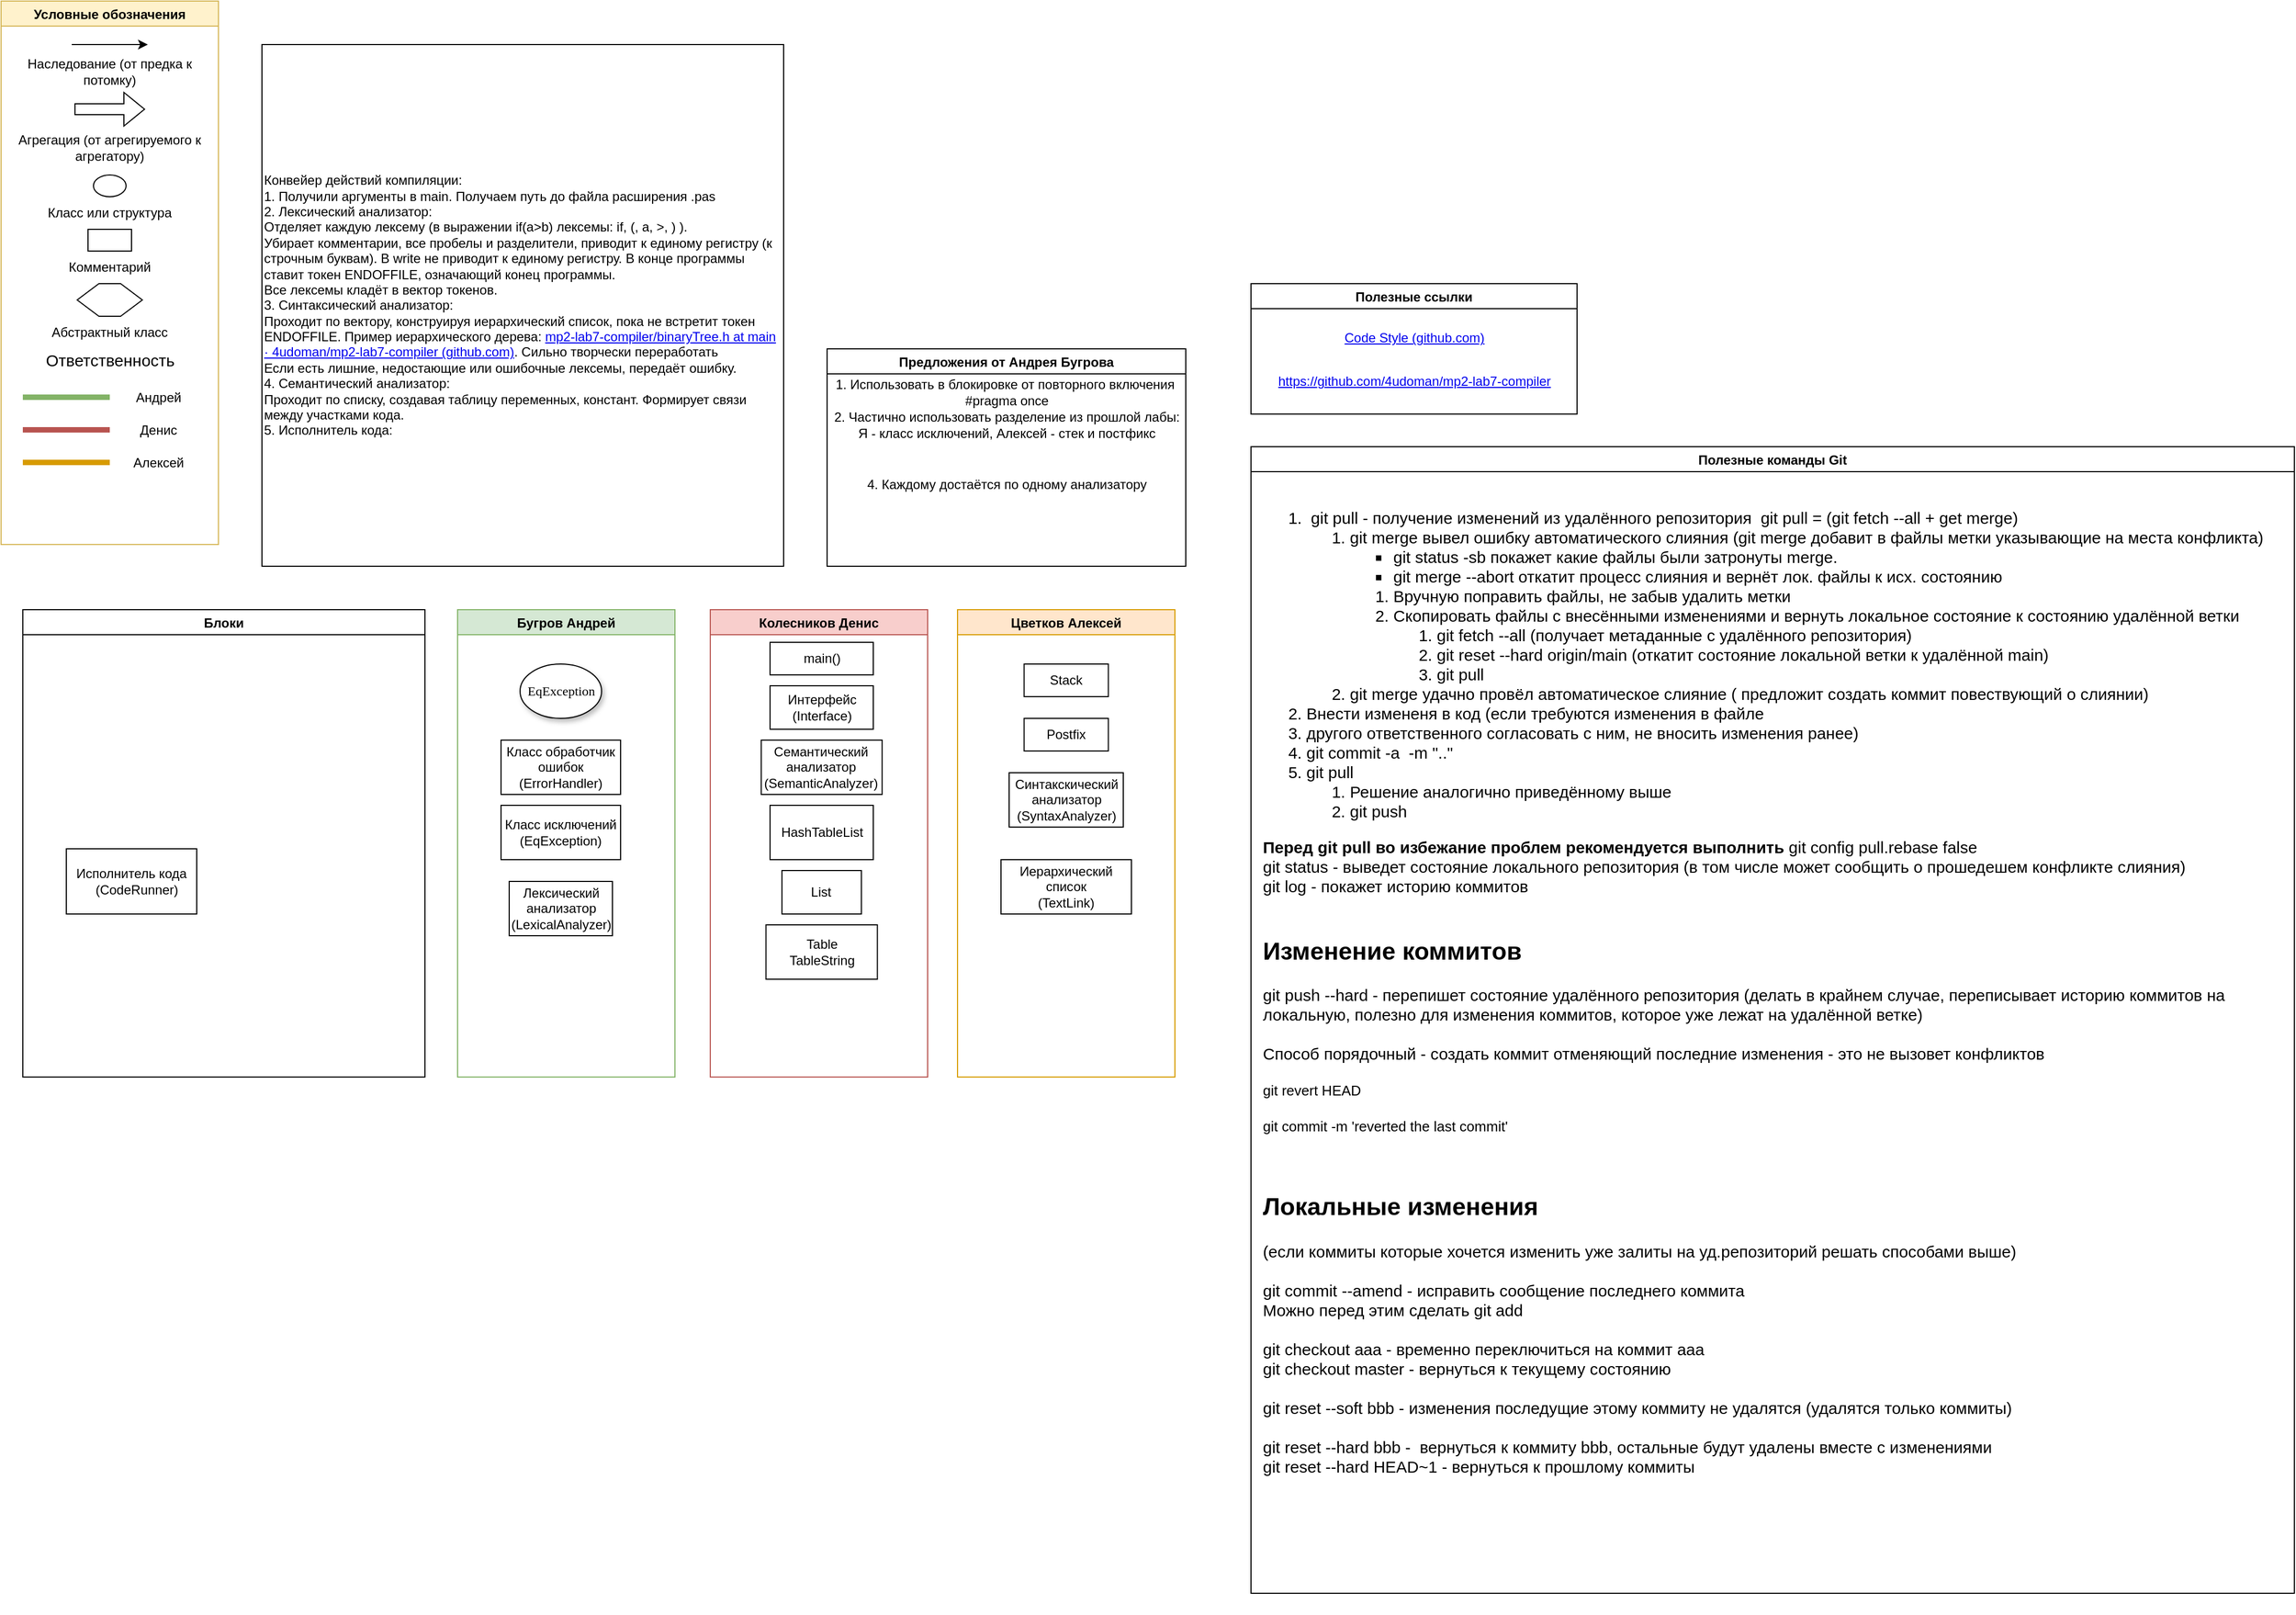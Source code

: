 <mxfile version="18.0.1" type="github">
  <diagram name="Page-1" id="42789a77-a242-8287-6e28-9cd8cfd52e62">
    <mxGraphModel dx="1038" dy="579" grid="1" gridSize="10" guides="1" tooltips="1" connect="1" arrows="1" fold="1" page="1" pageScale="1" pageWidth="1920" pageHeight="1200" background="none" math="0" shadow="0">
      <root>
        <mxCell id="0" />
        <mxCell id="1" parent="0" />
        <mxCell id="iuW7hz9HEa-le5su57v6-1" value="Условные обозначения" style="swimlane;fillColor=#fff2cc;strokeColor=#d6b656;" parent="1" vertex="1">
          <mxGeometry width="200" height="500" as="geometry" />
        </mxCell>
        <mxCell id="iuW7hz9HEa-le5su57v6-2" value="" style="endArrow=classic;html=1;rounded=0;" parent="iuW7hz9HEa-le5su57v6-1" edge="1">
          <mxGeometry width="50" height="50" relative="1" as="geometry">
            <mxPoint x="65" y="40" as="sourcePoint" />
            <mxPoint x="135" y="40" as="targetPoint" />
          </mxGeometry>
        </mxCell>
        <mxCell id="iuW7hz9HEa-le5su57v6-3" value="Наследование (от предка к потомку)" style="text;html=1;strokeColor=none;fillColor=none;align=center;verticalAlign=middle;whiteSpace=wrap;rounded=0;" parent="iuW7hz9HEa-le5su57v6-1" vertex="1">
          <mxGeometry y="50" width="200" height="30" as="geometry" />
        </mxCell>
        <mxCell id="iuW7hz9HEa-le5su57v6-4" value="" style="shape=flexArrow;endArrow=classic;html=1;rounded=0;" parent="iuW7hz9HEa-le5su57v6-1" edge="1">
          <mxGeometry width="50" height="50" relative="1" as="geometry">
            <mxPoint x="67.5" y="99.5" as="sourcePoint" />
            <mxPoint x="132.5" y="99.5" as="targetPoint" />
          </mxGeometry>
        </mxCell>
        <mxCell id="iuW7hz9HEa-le5su57v6-5" value="Агрегация (от агрегируемого к агрегатору)" style="text;html=1;strokeColor=none;fillColor=none;align=center;verticalAlign=middle;whiteSpace=wrap;rounded=0;" parent="iuW7hz9HEa-le5su57v6-1" vertex="1">
          <mxGeometry y="120" width="200" height="30" as="geometry" />
        </mxCell>
        <mxCell id="iuW7hz9HEa-le5su57v6-6" value="" style="ellipse;whiteSpace=wrap;html=1;" parent="iuW7hz9HEa-le5su57v6-1" vertex="1">
          <mxGeometry x="85" y="160" width="30" height="20" as="geometry" />
        </mxCell>
        <mxCell id="iuW7hz9HEa-le5su57v6-7" value="Класс или структура" style="text;html=1;strokeColor=none;fillColor=none;align=center;verticalAlign=middle;whiteSpace=wrap;rounded=0;" parent="iuW7hz9HEa-le5su57v6-1" vertex="1">
          <mxGeometry x="40" y="180" width="120" height="30" as="geometry" />
        </mxCell>
        <mxCell id="iuW7hz9HEa-le5su57v6-10" value="" style="rounded=0;whiteSpace=wrap;html=1;" parent="iuW7hz9HEa-le5su57v6-1" vertex="1">
          <mxGeometry x="80" y="210" width="40" height="20" as="geometry" />
        </mxCell>
        <mxCell id="iuW7hz9HEa-le5su57v6-11" value="Комментарий" style="text;html=1;strokeColor=none;fillColor=none;align=center;verticalAlign=middle;whiteSpace=wrap;rounded=0;" parent="iuW7hz9HEa-le5su57v6-1" vertex="1">
          <mxGeometry x="70" y="230" width="60" height="30" as="geometry" />
        </mxCell>
        <mxCell id="iuW7hz9HEa-le5su57v6-13" value="" style="shape=hexagon;perimeter=hexagonPerimeter2;whiteSpace=wrap;html=1;fixedSize=1;" parent="iuW7hz9HEa-le5su57v6-1" vertex="1">
          <mxGeometry x="70" y="260" width="60" height="30" as="geometry" />
        </mxCell>
        <mxCell id="iuW7hz9HEa-le5su57v6-14" value="Абстрактный класс" style="text;html=1;strokeColor=none;fillColor=none;align=center;verticalAlign=middle;whiteSpace=wrap;rounded=0;" parent="iuW7hz9HEa-le5su57v6-1" vertex="1">
          <mxGeometry x="45" y="290" width="110" height="30" as="geometry" />
        </mxCell>
        <mxCell id="-pM-HTgVDpuhf9tNbvXT-4" value="" style="endArrow=none;html=1;rounded=0;fillColor=#d5e8d4;strokeColor=#82b366;strokeWidth=5;" parent="iuW7hz9HEa-le5su57v6-1" edge="1">
          <mxGeometry width="50" height="50" relative="1" as="geometry">
            <mxPoint x="20" y="364.5" as="sourcePoint" />
            <mxPoint x="100" y="364.5" as="targetPoint" />
          </mxGeometry>
        </mxCell>
        <mxCell id="-pM-HTgVDpuhf9tNbvXT-5" value="Ответственность" style="text;html=1;resizable=0;autosize=1;align=center;verticalAlign=middle;points=[];fillColor=none;strokeColor=none;rounded=0;fontSize=15;" parent="iuW7hz9HEa-le5su57v6-1" vertex="1">
          <mxGeometry x="35" y="320" width="130" height="20" as="geometry" />
        </mxCell>
        <mxCell id="-pM-HTgVDpuhf9tNbvXT-6" value="" style="endArrow=none;html=1;rounded=0;fillColor=#f8cecc;strokeColor=#b85450;strokeWidth=5;" parent="iuW7hz9HEa-le5su57v6-1" edge="1">
          <mxGeometry width="50" height="50" relative="1" as="geometry">
            <mxPoint x="20" y="394.5" as="sourcePoint" />
            <mxPoint x="100" y="394.5" as="targetPoint" />
          </mxGeometry>
        </mxCell>
        <mxCell id="-pM-HTgVDpuhf9tNbvXT-7" value="" style="endArrow=none;html=1;rounded=0;fillColor=#ffe6cc;strokeColor=#d79b00;strokeWidth=5;" parent="iuW7hz9HEa-le5su57v6-1" edge="1">
          <mxGeometry width="50" height="50" relative="1" as="geometry">
            <mxPoint x="20" y="424.5" as="sourcePoint" />
            <mxPoint x="100" y="424.5" as="targetPoint" />
          </mxGeometry>
        </mxCell>
        <mxCell id="-pM-HTgVDpuhf9tNbvXT-8" value="Андрей" style="text;html=1;strokeColor=none;fillColor=none;align=center;verticalAlign=middle;whiteSpace=wrap;rounded=0;" parent="iuW7hz9HEa-le5su57v6-1" vertex="1">
          <mxGeometry x="115" y="350" width="60" height="30" as="geometry" />
        </mxCell>
        <mxCell id="-pM-HTgVDpuhf9tNbvXT-9" value="Денис" style="text;html=1;strokeColor=none;fillColor=none;align=center;verticalAlign=middle;whiteSpace=wrap;rounded=0;" parent="iuW7hz9HEa-le5su57v6-1" vertex="1">
          <mxGeometry x="115" y="380" width="60" height="30" as="geometry" />
        </mxCell>
        <mxCell id="-pM-HTgVDpuhf9tNbvXT-10" value="Алексей" style="text;html=1;strokeColor=none;fillColor=none;align=center;verticalAlign=middle;whiteSpace=wrap;rounded=0;" parent="iuW7hz9HEa-le5su57v6-1" vertex="1">
          <mxGeometry x="115" y="410" width="60" height="30" as="geometry" />
        </mxCell>
        <mxCell id="lb1J8IbFt9z_0kmrgKfr-1" value="Полезные ссылки" style="swimlane;" parent="1" vertex="1">
          <mxGeometry x="1150" y="260" width="300" height="120" as="geometry" />
        </mxCell>
        <mxCell id="lb1J8IbFt9z_0kmrgKfr-4" value="&lt;a href=&quot;https://gist.github.com/ParkerProbe/62390cf65179a78cba430d15e39f2079&quot;&gt;Code Style (github.com)&lt;/a&gt;" style="text;html=1;align=center;verticalAlign=middle;resizable=0;points=[];autosize=1;strokeColor=none;fillColor=none;" parent="lb1J8IbFt9z_0kmrgKfr-1" vertex="1">
          <mxGeometry x="80" y="40" width="140" height="20" as="geometry" />
        </mxCell>
        <mxCell id="lb1J8IbFt9z_0kmrgKfr-5" value="&lt;a href=&quot;https://github.com/4udoman/mp2-lab7-compiler&quot;&gt;https://github.com/4udoman/mp2-lab7-compiler&lt;/a&gt;" style="text;html=1;align=center;verticalAlign=middle;resizable=0;points=[];autosize=1;strokeColor=none;fillColor=none;" parent="lb1J8IbFt9z_0kmrgKfr-1" vertex="1">
          <mxGeometry x="15" y="80" width="270" height="20" as="geometry" />
        </mxCell>
        <mxCell id="lb1J8IbFt9z_0kmrgKfr-31" value="Бугров Андрей" style="swimlane;fillColor=#d5e8d4;strokeColor=#82b366;" parent="1" vertex="1">
          <mxGeometry x="420" y="560" width="200" height="430" as="geometry" />
        </mxCell>
        <mxCell id="JJ14aypj55oh6TthJV8W-1" value="Класс исключений&lt;br&gt;(EqException)" style="rounded=0;whiteSpace=wrap;html=1;" parent="lb1J8IbFt9z_0kmrgKfr-31" vertex="1">
          <mxGeometry x="40" y="180" width="110" height="50" as="geometry" />
        </mxCell>
        <mxCell id="lb1J8IbFt9z_0kmrgKfr-75" value="Класс обработчик ошибок&lt;br&gt;(ErrorHandler)" style="rounded=0;whiteSpace=wrap;html=1;" parent="lb1J8IbFt9z_0kmrgKfr-31" vertex="1">
          <mxGeometry x="40" y="120" width="110" height="50" as="geometry" />
        </mxCell>
        <mxCell id="JJ14aypj55oh6TthJV8W-10" value="Лексический анализатор&lt;br&gt;(LexicalAnalyzer)" style="rounded=0;whiteSpace=wrap;html=1;" parent="lb1J8IbFt9z_0kmrgKfr-31" vertex="1">
          <mxGeometry x="47.5" y="250" width="95" height="50" as="geometry" />
        </mxCell>
        <mxCell id="qFc7p6ZR1PxSnkgHKNbJ-2" value="EqException" style="ellipse;whiteSpace=wrap;html=1;rounded=0;shadow=1;comic=0;labelBackgroundColor=none;strokeWidth=1;fontFamily=Verdana;fontSize=12;align=center;" parent="lb1J8IbFt9z_0kmrgKfr-31" vertex="1">
          <mxGeometry x="57.5" y="50" width="75" height="50" as="geometry" />
        </mxCell>
        <mxCell id="lb1J8IbFt9z_0kmrgKfr-49" value="Колесников Денис" style="swimlane;fillColor=#f8cecc;strokeColor=#b85450;" parent="1" vertex="1">
          <mxGeometry x="652.5" y="560" width="200" height="430" as="geometry" />
        </mxCell>
        <mxCell id="JJ14aypj55oh6TthJV8W-5" value="main()" style="rounded=0;whiteSpace=wrap;html=1;" parent="lb1J8IbFt9z_0kmrgKfr-49" vertex="1">
          <mxGeometry x="55" y="30" width="95" height="30" as="geometry" />
        </mxCell>
        <mxCell id="JJ14aypj55oh6TthJV8W-6" value="Интерфейс&lt;br&gt;(Interface)" style="rounded=0;whiteSpace=wrap;html=1;" parent="lb1J8IbFt9z_0kmrgKfr-49" vertex="1">
          <mxGeometry x="55.01" y="70" width="95" height="40" as="geometry" />
        </mxCell>
        <mxCell id="JJ14aypj55oh6TthJV8W-7" value="Семантический&lt;br&gt;анализатор&lt;br&gt;(SemanticAnalyzer)" style="rounded=0;whiteSpace=wrap;html=1;" parent="lb1J8IbFt9z_0kmrgKfr-49" vertex="1">
          <mxGeometry x="46.88" y="120" width="111.25" height="50" as="geometry" />
        </mxCell>
        <mxCell id="JJ14aypj55oh6TthJV8W-8" value="HashTableList&lt;br&gt;" style="rounded=0;whiteSpace=wrap;html=1;" parent="lb1J8IbFt9z_0kmrgKfr-49" vertex="1">
          <mxGeometry x="55.01" y="180" width="95" height="50" as="geometry" />
        </mxCell>
        <mxCell id="JJ14aypj55oh6TthJV8W-9" value="&lt;div&gt;Table&lt;/div&gt;&lt;div&gt;TableString&lt;br&gt;&lt;/div&gt;" style="rounded=0;whiteSpace=wrap;html=1;" parent="lb1J8IbFt9z_0kmrgKfr-49" vertex="1">
          <mxGeometry x="51.25" y="290" width="102.5" height="50" as="geometry" />
        </mxCell>
        <mxCell id="JJ14aypj55oh6TthJV8W-15" value="List" style="rounded=0;whiteSpace=wrap;html=1;" parent="lb1J8IbFt9z_0kmrgKfr-49" vertex="1">
          <mxGeometry x="65.95" y="240" width="73.12" height="40" as="geometry" />
        </mxCell>
        <mxCell id="lb1J8IbFt9z_0kmrgKfr-50" value="Цветков Алексей" style="swimlane;fillColor=#ffe6cc;strokeColor=#d79b00;" parent="1" vertex="1">
          <mxGeometry x="880" y="560" width="200" height="430" as="geometry" />
        </mxCell>
        <mxCell id="JJ14aypj55oh6TthJV8W-13" value="Stack" style="rounded=0;whiteSpace=wrap;html=1;" parent="lb1J8IbFt9z_0kmrgKfr-50" vertex="1">
          <mxGeometry x="61.25" y="50" width="77.5" height="30" as="geometry" />
        </mxCell>
        <mxCell id="JJ14aypj55oh6TthJV8W-14" value="Postfix" style="rounded=0;whiteSpace=wrap;html=1;" parent="lb1J8IbFt9z_0kmrgKfr-50" vertex="1">
          <mxGeometry x="61.25" y="100" width="77.5" height="30" as="geometry" />
        </mxCell>
        <mxCell id="0fknKg0I96SZaBarsdJD-2" value="Синтакскический&lt;br&gt;анализатор&lt;br&gt;(SyntaxAnalyzer)" style="rounded=0;whiteSpace=wrap;html=1;" parent="lb1J8IbFt9z_0kmrgKfr-50" vertex="1">
          <mxGeometry x="47.5" y="150" width="105" height="50" as="geometry" />
        </mxCell>
        <mxCell id="0fknKg0I96SZaBarsdJD-5" value="Иерархический&lt;br&gt;список&lt;br&gt;(TextLink)" style="rounded=0;whiteSpace=wrap;html=1;points=[[0,0,0,0,0],[0,0.23,0,0,0],[0,0.5,0,0,0],[0,0.77,0,0,0],[0,1,0,0,0],[0.25,0,0,0,0],[0.25,1,0,0,0],[0.5,0,0,0,0],[0.5,1,0,0,0],[0.75,0,0,0,0],[0.75,1,0,0,0],[1,0,0,0,0],[1,0.27,0,0,0],[1,0.5,0,0,0],[1,0.77,0,0,0],[1,1,0,0,0]];" parent="lb1J8IbFt9z_0kmrgKfr-50" vertex="1">
          <mxGeometry x="40" y="230" width="120" height="50" as="geometry" />
        </mxCell>
        <mxCell id="lb1J8IbFt9z_0kmrgKfr-58" value="Блоки" style="swimlane;" parent="1" vertex="1">
          <mxGeometry x="20" y="560" width="370" height="430" as="geometry" />
        </mxCell>
        <mxCell id="0fknKg0I96SZaBarsdJD-9" value="Исполнитель кода&lt;br&gt;&lt;div&gt;&lt;span&gt;&amp;nbsp; &amp;nbsp;(&lt;/span&gt;CodeRunner&lt;span&gt;)&lt;/span&gt;&lt;/div&gt;" style="rounded=0;whiteSpace=wrap;html=1;" parent="lb1J8IbFt9z_0kmrgKfr-58" vertex="1">
          <mxGeometry x="40" y="220" width="120" height="60" as="geometry" />
        </mxCell>
        <mxCell id="ob3So-rM5bVcGHjbNZR2-1" value="Полезные команды Git" style="swimlane;" parent="1" vertex="1">
          <mxGeometry x="1150" y="410" width="960" height="1055" as="geometry" />
        </mxCell>
        <mxCell id="ob3So-rM5bVcGHjbNZR2-3" value="&lt;span style=&quot;font-family: , &amp;#34;blinkmacsystemfont&amp;#34; , &amp;#34;roboto&amp;#34; , &amp;#34;helvetica neue&amp;#34; , &amp;#34;geneva&amp;#34; , &amp;#34;noto sans armenian&amp;#34; , &amp;#34;noto sans bengali&amp;#34; , &amp;#34;noto sans cherokee&amp;#34; , &amp;#34;noto sans devanagari&amp;#34; , &amp;#34;noto sans ethiopic&amp;#34; , &amp;#34;noto sans georgian&amp;#34; , &amp;#34;noto sans hebrew&amp;#34; , &amp;#34;noto sans kannada&amp;#34; , &amp;#34;noto sans khmer&amp;#34; , &amp;#34;noto sans lao&amp;#34; , &amp;#34;noto sans osmanya&amp;#34; , &amp;#34;noto sans tamil&amp;#34; , &amp;#34;noto sans telugu&amp;#34; , &amp;#34;noto sans thai&amp;#34; , &amp;#34;arial&amp;#34; , &amp;#34;tahoma&amp;#34; , &amp;#34;verdana&amp;#34; , sans-serif ; font-size: 13px ; text-align: left ; background-color: rgb(255 , 255 , 255)&quot;&gt;&lt;br&gt;&lt;/span&gt;" style="text;html=1;align=center;verticalAlign=middle;resizable=0;points=[];autosize=1;strokeColor=none;fillColor=none;" parent="ob3So-rM5bVcGHjbNZR2-1" vertex="1">
          <mxGeometry x="160" y="35" width="20" height="20" as="geometry" />
        </mxCell>
        <mxCell id="-pM-HTgVDpuhf9tNbvXT-16" value="&lt;ol&gt;&lt;li&gt;&lt;span&gt;&amp;nbsp;git pull - получение изменений из удалённого репозитория&amp;nbsp; git pull = (git fetch --all + get merge)&lt;/span&gt;&lt;/li&gt;&lt;ol&gt;&lt;li&gt;git merge вывел ошибку автоматического слияния (git merge добавит в файлы метки указывающие на места конфликта)&lt;/li&gt;&lt;ul&gt;&lt;li&gt;&lt;span&gt;git status -sb покажет какие файлы были затронуты merge.&amp;nbsp;&lt;/span&gt;&lt;/li&gt;&lt;li&gt;&lt;span&gt;git merge --abort откатит процесс слияния и вернёт лок. файлы к исх. состоянию&lt;/span&gt;&lt;/li&gt;&lt;/ul&gt;&lt;ol&gt;&lt;li&gt;Вручную поправить файлы, не забыв удалить метки&lt;/li&gt;&lt;li&gt;Скопировать файлы с внесёнными изменениями и вернуть локальное состояние к состоянию удалённой ветки&lt;/li&gt;&lt;ol&gt;&lt;li&gt;git fetch --all (получает метаданные с удалённого репозитория)&lt;/li&gt;&lt;li&gt;git reset --hard origin/main (откатит состояние локальной ветки к удалённой main)&lt;/li&gt;&lt;li&gt;git pull&lt;/li&gt;&lt;/ol&gt;&lt;/ol&gt;&lt;li&gt;git merge удачно провёл автоматическое слияние ( предложит создать коммит повествующий о слиянии)&lt;/li&gt;&lt;/ol&gt;&lt;li&gt;&lt;font style=&quot;font-size: 15px&quot;&gt;&lt;font style=&quot;font-size: 15px&quot;&gt;Внести измененя в код (если требуются изменения в файле &lt;/font&gt;&lt;/font&gt;&lt;/li&gt;&lt;li&gt;&lt;font style=&quot;font-size: 15px&quot;&gt;&lt;font style=&quot;font-size: 15px&quot;&gt;другого ответственного согласовать с ним, не вносить изменения ранее)&lt;/font&gt;&lt;/font&gt;&lt;/li&gt;&lt;li&gt;&lt;font style=&quot;font-size: 15px&quot;&gt;git commit -a&amp;nbsp; -m &quot;..&quot;&lt;/font&gt;&lt;/li&gt;&lt;li&gt;&lt;font style=&quot;font-size: 15px&quot;&gt;git pull&amp;nbsp;&lt;/font&gt;&lt;/li&gt;&lt;ol&gt;&lt;li&gt;&lt;font style=&quot;font-size: 15px&quot;&gt;Решение аналогично приведённому выше&lt;/font&gt;&lt;/li&gt;&lt;li&gt;git push&lt;br&gt;&lt;/li&gt;&lt;/ol&gt;&lt;/ol&gt;&lt;div&gt;&lt;b&gt;Перед git pull во избежание проблем рекомендуется выполнить&lt;/b&gt; git config pull.rebase false&lt;/div&gt;&lt;div&gt;git status - выведет состояние локального репозитория (в том числе может сообщить о прошедешем конфликте слияния)&lt;/div&gt;&lt;div&gt;git log - покажет историю коммитов&lt;/div&gt;&lt;div&gt;&lt;br&gt;&lt;/div&gt;&lt;h2&gt;Изменение коммитов&lt;/h2&gt;&lt;div&gt;git push --hard - перепишет состояние удалённого репозитория (делать в крайнем случае, переписывает историю коммитов на&lt;/div&gt;&lt;div&gt;локальную, полезно для изменения коммитов,&amp;nbsp;&lt;span&gt;которое уже ле&lt;/span&gt;&lt;span&gt;жат на удалённой ветке)&lt;/span&gt;&lt;/div&gt;&lt;div&gt;&lt;br&gt;&lt;/div&gt;&lt;div&gt;Способ порядочный - создать коммит отменяющий последние изменения - это не вызовет конфликтов&lt;/div&gt;&lt;p&gt;&lt;span style=&quot;background-color: transparent ; font-family: inherit ; font-style: inherit ; font-weight: inherit ; font-size: 13px&quot;&gt;git revert HEAD&lt;br&gt;&lt;/span&gt;&lt;/p&gt;&lt;p&gt;&lt;span style=&quot;background-color: transparent ; font-family: inherit ; font-style: inherit ; font-weight: inherit ; font-size: 13px&quot;&gt;git commit -m&amp;nbsp;&lt;/span&gt;&lt;span class=&quot;hljs-string&quot; style=&quot;background-color: transparent ; font-family: inherit ; font-style: inherit ; font-variant: inherit ; font-weight: inherit ; font-size: 13px ; margin: 0px ; padding: 0px ; border: 0px ; font-stretch: inherit ; line-height: inherit ; vertical-align: baseline ; box-sizing: inherit&quot;&gt;&#39;reverted the last commit&#39;&lt;/span&gt;&lt;/p&gt;&lt;p&gt;&lt;/p&gt;&lt;p&gt;&lt;span class=&quot;hljs-string&quot; style=&quot;background-color: transparent ; font-family: inherit ; font-style: inherit ; font-variant: inherit ; font-weight: inherit ; font-size: 13px ; margin: 0px ; padding: 0px ; border: 0px ; font-stretch: inherit ; line-height: inherit ; vertical-align: baseline ; box-sizing: inherit&quot;&gt;&lt;br&gt;&lt;/span&gt;&lt;/p&gt;&lt;h2&gt;Локальные изменения&lt;/h2&gt;&lt;div&gt;(если коммиты которые хочется изменить уже залиты на уд.репозиторий решать способами выше)&lt;/div&gt;&lt;div&gt;&lt;br&gt;&lt;/div&gt;&lt;div&gt;git commit --amend - исправить сообщение последнего коммита&lt;/div&gt;&lt;div&gt;Можно перед этим сделать git add&amp;nbsp;&lt;/div&gt;&lt;div&gt;&lt;br&gt;&lt;/div&gt;&lt;div&gt;git checkout aaa - временно переключиться на коммит aaa&lt;/div&gt;&lt;div&gt;git checkout master - вернуться к текущему состоянию&lt;/div&gt;&lt;div&gt;&lt;br&gt;&lt;/div&gt;&lt;div&gt;git reset --soft bbb - изменения последущие этому коммиту не удалятся (удалятся только коммиты)&amp;nbsp;&lt;br&gt;&lt;/div&gt;&lt;div&gt;&lt;br&gt;&lt;/div&gt;&lt;div&gt;git reset --hard bbb -&amp;nbsp; вернуться к коммиту bbb, остальные будут удалены вместе с изменениями&lt;/div&gt;&lt;div&gt;git reset --hard HEAD~1 - вернуться к прошлому коммиты&lt;/div&gt;&lt;div&gt;&lt;code class=&quot;hljs language-css&quot; style=&quot;margin: 0px ; padding: 0px ; border: 0px ; font-style: inherit ; font-variant: inherit ; font-weight: inherit ; font-stretch: inherit ; line-height: inherit ; font-family: inherit ; vertical-align: baseline ; box-sizing: inherit ; background-color: transparent&quot;&gt;&lt;br&gt;&lt;/code&gt;&lt;/div&gt;&lt;div&gt;&lt;br&gt;&lt;/div&gt;&lt;div&gt;&lt;br&gt;&lt;/div&gt;&lt;div&gt;&lt;br&gt;&lt;/div&gt;&lt;div&gt;&lt;br&gt;&lt;/div&gt;&lt;div&gt;&lt;br&gt;&lt;/div&gt;&lt;div&gt;&lt;br&gt;&lt;/div&gt;" style="text;html=1;resizable=0;autosize=1;align=left;verticalAlign=top;points=[];fillColor=none;strokeColor=none;rounded=0;fontSize=15;" parent="ob3So-rM5bVcGHjbNZR2-1" vertex="1">
          <mxGeometry x="9" y="35" width="940" height="1020" as="geometry" />
        </mxCell>
        <mxCell id="2RiGxYoO24wWiqjHJsVi-1" value="Предложения от Андрея Бугрова" style="swimlane;" parent="1" vertex="1">
          <mxGeometry x="760" y="320" width="330" height="200" as="geometry" />
        </mxCell>
        <mxCell id="2RiGxYoO24wWiqjHJsVi-2" value="1. Использовать в блокировке от повторного включения&amp;nbsp;&lt;br&gt;#pragma once" style="text;html=1;align=center;verticalAlign=middle;resizable=0;points=[];autosize=1;strokeColor=none;fillColor=none;" parent="2RiGxYoO24wWiqjHJsVi-1" vertex="1">
          <mxGeometry y="25" width="330" height="30" as="geometry" />
        </mxCell>
        <mxCell id="2RiGxYoO24wWiqjHJsVi-3" value="2. Частично использовать разделение из прошлой лабы:&lt;br&gt;Я - класс исключений, Алексей - стек и постфикс" style="text;html=1;align=center;verticalAlign=middle;resizable=0;points=[];autosize=1;strokeColor=none;fillColor=none;" parent="2RiGxYoO24wWiqjHJsVi-1" vertex="1">
          <mxGeometry y="55" width="330" height="30" as="geometry" />
        </mxCell>
        <mxCell id="2RiGxYoO24wWiqjHJsVi-9" value="4. Каждому достаётся по одному анализатору" style="text;html=1;align=center;verticalAlign=middle;resizable=0;points=[];autosize=1;strokeColor=none;fillColor=none;" parent="2RiGxYoO24wWiqjHJsVi-1" vertex="1">
          <mxGeometry x="30" y="115" width="270" height="20" as="geometry" />
        </mxCell>
        <mxCell id="-QRkZu0fPuvnNcLMefd_-1" value="&lt;div&gt;Конвейер действий компиляции:&lt;/div&gt;&lt;div&gt;1. Получили аргументы в main. Получаем путь до файла расширения .pas&lt;/div&gt;&lt;div&gt;2. Лексический анализатор:&lt;/div&gt;&lt;div&gt;Отделяет каждую лексему (в выражении if(a&amp;gt;b) лексемы: if, (, a, &amp;gt;, ) ).&lt;/div&gt;&lt;div&gt;Убирает комментарии, все пробелы и разделители, приводит к единому регистру (к строчным буквам). В write не приводит к единому регистру. В конце программы ставит токен ENDOFFILE, означающий конец программы.&lt;/div&gt;&lt;div&gt;Все лексемы кладёт в вектор токенов.&lt;/div&gt;&lt;div&gt;3. Синтаксический анализатор:&lt;/div&gt;&lt;div&gt;Проходит по вектору, конструируя иерархический список, пока не встретит токен&amp;nbsp;&lt;/div&gt;ENDOFFILE. Пример иерархического дерева:&amp;nbsp;&lt;a href=&quot;https://github.com/4udoman/mp2-lab7-compiler/blob/main/data_structures/binaryTree.h&quot;&gt;mp2-lab7-compiler/binaryTree.h at main · 4udoman/mp2-lab7-compiler (github.com)&lt;/a&gt;. Сильно творчески переработать&lt;div&gt;Если есть лишние, недостающие или ошибочные лексемы, передаёт ошибку.&lt;/div&gt;&lt;div&gt;4. Семантический анализатор:&amp;nbsp;&lt;/div&gt;&lt;div&gt;Проходит по списку, создавая таблицу переменных, констант. Формирует связи между участками кода.&amp;nbsp;&lt;/div&gt;&lt;div&gt;5. Исполнитель кода:&amp;nbsp;&lt;/div&gt;" style="rounded=0;whiteSpace=wrap;html=1;align=left;" parent="1" vertex="1">
          <mxGeometry x="240" y="40" width="480" height="480" as="geometry" />
        </mxCell>
      </root>
    </mxGraphModel>
  </diagram>
</mxfile>

